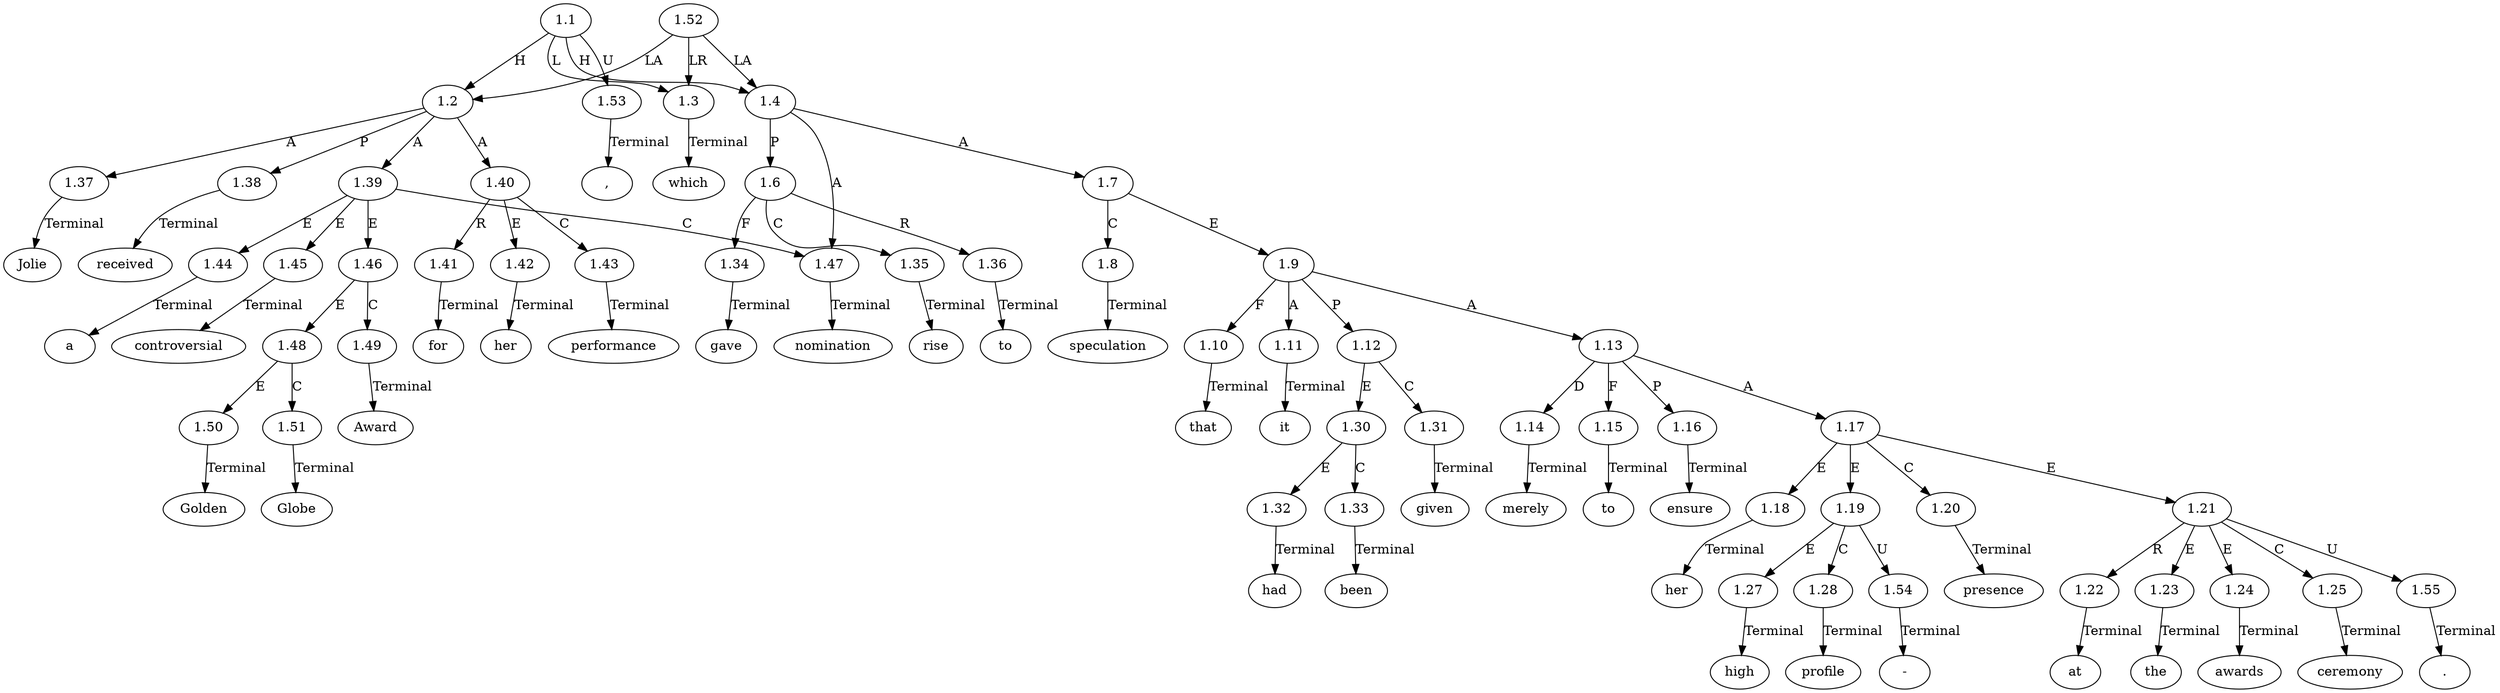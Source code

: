 // Graph
digraph {
	0.1 [label=Jolie ordering=out]
	0.10 [label=her ordering=out]
	0.11 [label=performance ordering=out]
	0.12 [label="," ordering=out]
	0.13 [label=which ordering=out]
	0.14 [label=gave ordering=out]
	0.15 [label=rise ordering=out]
	0.16 [label=to ordering=out]
	0.17 [label=speculation ordering=out]
	0.18 [label=that ordering=out]
	0.19 [label=it ordering=out]
	0.2 [label=received ordering=out]
	0.20 [label=had ordering=out]
	0.21 [label=been ordering=out]
	0.22 [label=given ordering=out]
	0.23 [label=merely ordering=out]
	0.24 [label=to ordering=out]
	0.25 [label=ensure ordering=out]
	0.26 [label=her ordering=out]
	0.27 [label=high ordering=out]
	0.28 [label="-" ordering=out]
	0.29 [label=profile ordering=out]
	0.3 [label=a ordering=out]
	0.30 [label=presence ordering=out]
	0.31 [label=at ordering=out]
	0.32 [label=the ordering=out]
	0.33 [label=awards ordering=out]
	0.34 [label=ceremony ordering=out]
	0.35 [label="." ordering=out]
	0.4 [label=controversial ordering=out]
	0.5 [label=Golden ordering=out]
	0.6 [label=Globe ordering=out]
	0.7 [label=Award ordering=out]
	0.8 [label=nomination ordering=out]
	0.9 [label=for ordering=out]
	1.1 [label=1.1 ordering=out]
	1.2 [label=1.2 ordering=out]
	1.3 [label=1.3 ordering=out]
	1.4 [label=1.4 ordering=out]
	1.6 [label=1.6 ordering=out]
	1.7 [label=1.7 ordering=out]
	1.8 [label=1.8 ordering=out]
	1.9 [label=1.9 ordering=out]
	1.10 [label=1.10 ordering=out]
	1.11 [label=1.11 ordering=out]
	1.12 [label=1.12 ordering=out]
	1.13 [label=1.13 ordering=out]
	1.14 [label=1.14 ordering=out]
	1.15 [label=1.15 ordering=out]
	1.16 [label=1.16 ordering=out]
	1.17 [label=1.17 ordering=out]
	1.18 [label=1.18 ordering=out]
	1.19 [label=1.19 ordering=out]
	1.20 [label=1.20 ordering=out]
	1.21 [label=1.21 ordering=out]
	1.22 [label=1.22 ordering=out]
	1.23 [label=1.23 ordering=out]
	1.24 [label=1.24 ordering=out]
	1.25 [label=1.25 ordering=out]
	1.27 [label=1.27 ordering=out]
	1.28 [label=1.28 ordering=out]
	1.30 [label=1.30 ordering=out]
	1.31 [label=1.31 ordering=out]
	1.32 [label=1.32 ordering=out]
	1.33 [label=1.33 ordering=out]
	1.34 [label=1.34 ordering=out]
	1.35 [label=1.35 ordering=out]
	1.36 [label=1.36 ordering=out]
	1.37 [label=1.37 ordering=out]
	1.38 [label=1.38 ordering=out]
	1.39 [label=1.39 ordering=out]
	1.40 [label=1.40 ordering=out]
	1.41 [label=1.41 ordering=out]
	1.42 [label=1.42 ordering=out]
	1.43 [label=1.43 ordering=out]
	1.44 [label=1.44 ordering=out]
	1.45 [label=1.45 ordering=out]
	1.46 [label=1.46 ordering=out]
	1.47 [label=1.47 ordering=out]
	1.48 [label=1.48 ordering=out]
	1.49 [label=1.49 ordering=out]
	1.50 [label=1.50 ordering=out]
	1.51 [label=1.51 ordering=out]
	1.52 [label=1.52 ordering=out]
	1.53 [label=1.53 ordering=out]
	1.54 [label=1.54 ordering=out]
	1.55 [label=1.55 ordering=out]
	1.1 -> 1.2 [label=H ordering=out]
	1.1 -> 1.3 [label=L ordering=out]
	1.1 -> 1.4 [label=H ordering=out]
	1.1 -> 1.53 [label=U ordering=out]
	1.2 -> 1.37 [label=A ordering=out]
	1.2 -> 1.38 [label=P ordering=out]
	1.2 -> 1.39 [label=A ordering=out]
	1.2 -> 1.40 [label=A ordering=out]
	1.3 -> 0.13 [label=Terminal ordering=out]
	1.4 -> 1.6 [label=P ordering=out]
	1.4 -> 1.7 [label=A ordering=out]
	1.4 -> 1.47 [label=A ordering=out]
	1.6 -> 1.34 [label=F ordering=out]
	1.6 -> 1.35 [label=C ordering=out]
	1.6 -> 1.36 [label=R ordering=out]
	1.7 -> 1.8 [label=C ordering=out]
	1.7 -> 1.9 [label=E ordering=out]
	1.8 -> 0.17 [label=Terminal ordering=out]
	1.9 -> 1.10 [label=F ordering=out]
	1.9 -> 1.11 [label=A ordering=out]
	1.9 -> 1.12 [label=P ordering=out]
	1.9 -> 1.13 [label=A ordering=out]
	1.10 -> 0.18 [label=Terminal ordering=out]
	1.11 -> 0.19 [label=Terminal ordering=out]
	1.12 -> 1.30 [label=E ordering=out]
	1.12 -> 1.31 [label=C ordering=out]
	1.13 -> 1.14 [label=D ordering=out]
	1.13 -> 1.15 [label=F ordering=out]
	1.13 -> 1.16 [label=P ordering=out]
	1.13 -> 1.17 [label=A ordering=out]
	1.14 -> 0.23 [label=Terminal ordering=out]
	1.15 -> 0.24 [label=Terminal ordering=out]
	1.16 -> 0.25 [label=Terminal ordering=out]
	1.17 -> 1.18 [label=E ordering=out]
	1.17 -> 1.19 [label=E ordering=out]
	1.17 -> 1.20 [label=C ordering=out]
	1.17 -> 1.21 [label=E ordering=out]
	1.18 -> 0.26 [label=Terminal ordering=out]
	1.19 -> 1.27 [label=E ordering=out]
	1.19 -> 1.28 [label=C ordering=out]
	1.19 -> 1.54 [label=U ordering=out]
	1.20 -> 0.30 [label=Terminal ordering=out]
	1.21 -> 1.22 [label=R ordering=out]
	1.21 -> 1.23 [label=E ordering=out]
	1.21 -> 1.24 [label=E ordering=out]
	1.21 -> 1.25 [label=C ordering=out]
	1.21 -> 1.55 [label=U ordering=out]
	1.22 -> 0.31 [label=Terminal ordering=out]
	1.23 -> 0.32 [label=Terminal ordering=out]
	1.24 -> 0.33 [label=Terminal ordering=out]
	1.25 -> 0.34 [label=Terminal ordering=out]
	1.27 -> 0.27 [label=Terminal ordering=out]
	1.28 -> 0.29 [label=Terminal ordering=out]
	1.30 -> 1.32 [label=E ordering=out]
	1.30 -> 1.33 [label=C ordering=out]
	1.31 -> 0.22 [label=Terminal ordering=out]
	1.32 -> 0.20 [label=Terminal ordering=out]
	1.33 -> 0.21 [label=Terminal ordering=out]
	1.34 -> 0.14 [label=Terminal ordering=out]
	1.35 -> 0.15 [label=Terminal ordering=out]
	1.36 -> 0.16 [label=Terminal ordering=out]
	1.37 -> 0.1 [label=Terminal ordering=out]
	1.38 -> 0.2 [label=Terminal ordering=out]
	1.39 -> 1.44 [label=E ordering=out]
	1.39 -> 1.45 [label=E ordering=out]
	1.39 -> 1.46 [label=E ordering=out]
	1.39 -> 1.47 [label=C ordering=out]
	1.40 -> 1.41 [label=R ordering=out]
	1.40 -> 1.42 [label=E ordering=out]
	1.40 -> 1.43 [label=C ordering=out]
	1.41 -> 0.9 [label=Terminal ordering=out]
	1.42 -> 0.10 [label=Terminal ordering=out]
	1.43 -> 0.11 [label=Terminal ordering=out]
	1.44 -> 0.3 [label=Terminal ordering=out]
	1.45 -> 0.4 [label=Terminal ordering=out]
	1.46 -> 1.48 [label=E ordering=out]
	1.46 -> 1.49 [label=C ordering=out]
	1.47 -> 0.8 [label=Terminal ordering=out]
	1.48 -> 1.50 [label=E ordering=out]
	1.48 -> 1.51 [label=C ordering=out]
	1.49 -> 0.7 [label=Terminal ordering=out]
	1.50 -> 0.5 [label=Terminal ordering=out]
	1.51 -> 0.6 [label=Terminal ordering=out]
	1.52 -> 1.2 [label=LA ordering=out]
	1.52 -> 1.3 [label=LR ordering=out]
	1.52 -> 1.4 [label=LA ordering=out]
	1.53 -> 0.12 [label=Terminal ordering=out]
	1.54 -> 0.28 [label=Terminal ordering=out]
	1.55 -> 0.35 [label=Terminal ordering=out]
}
